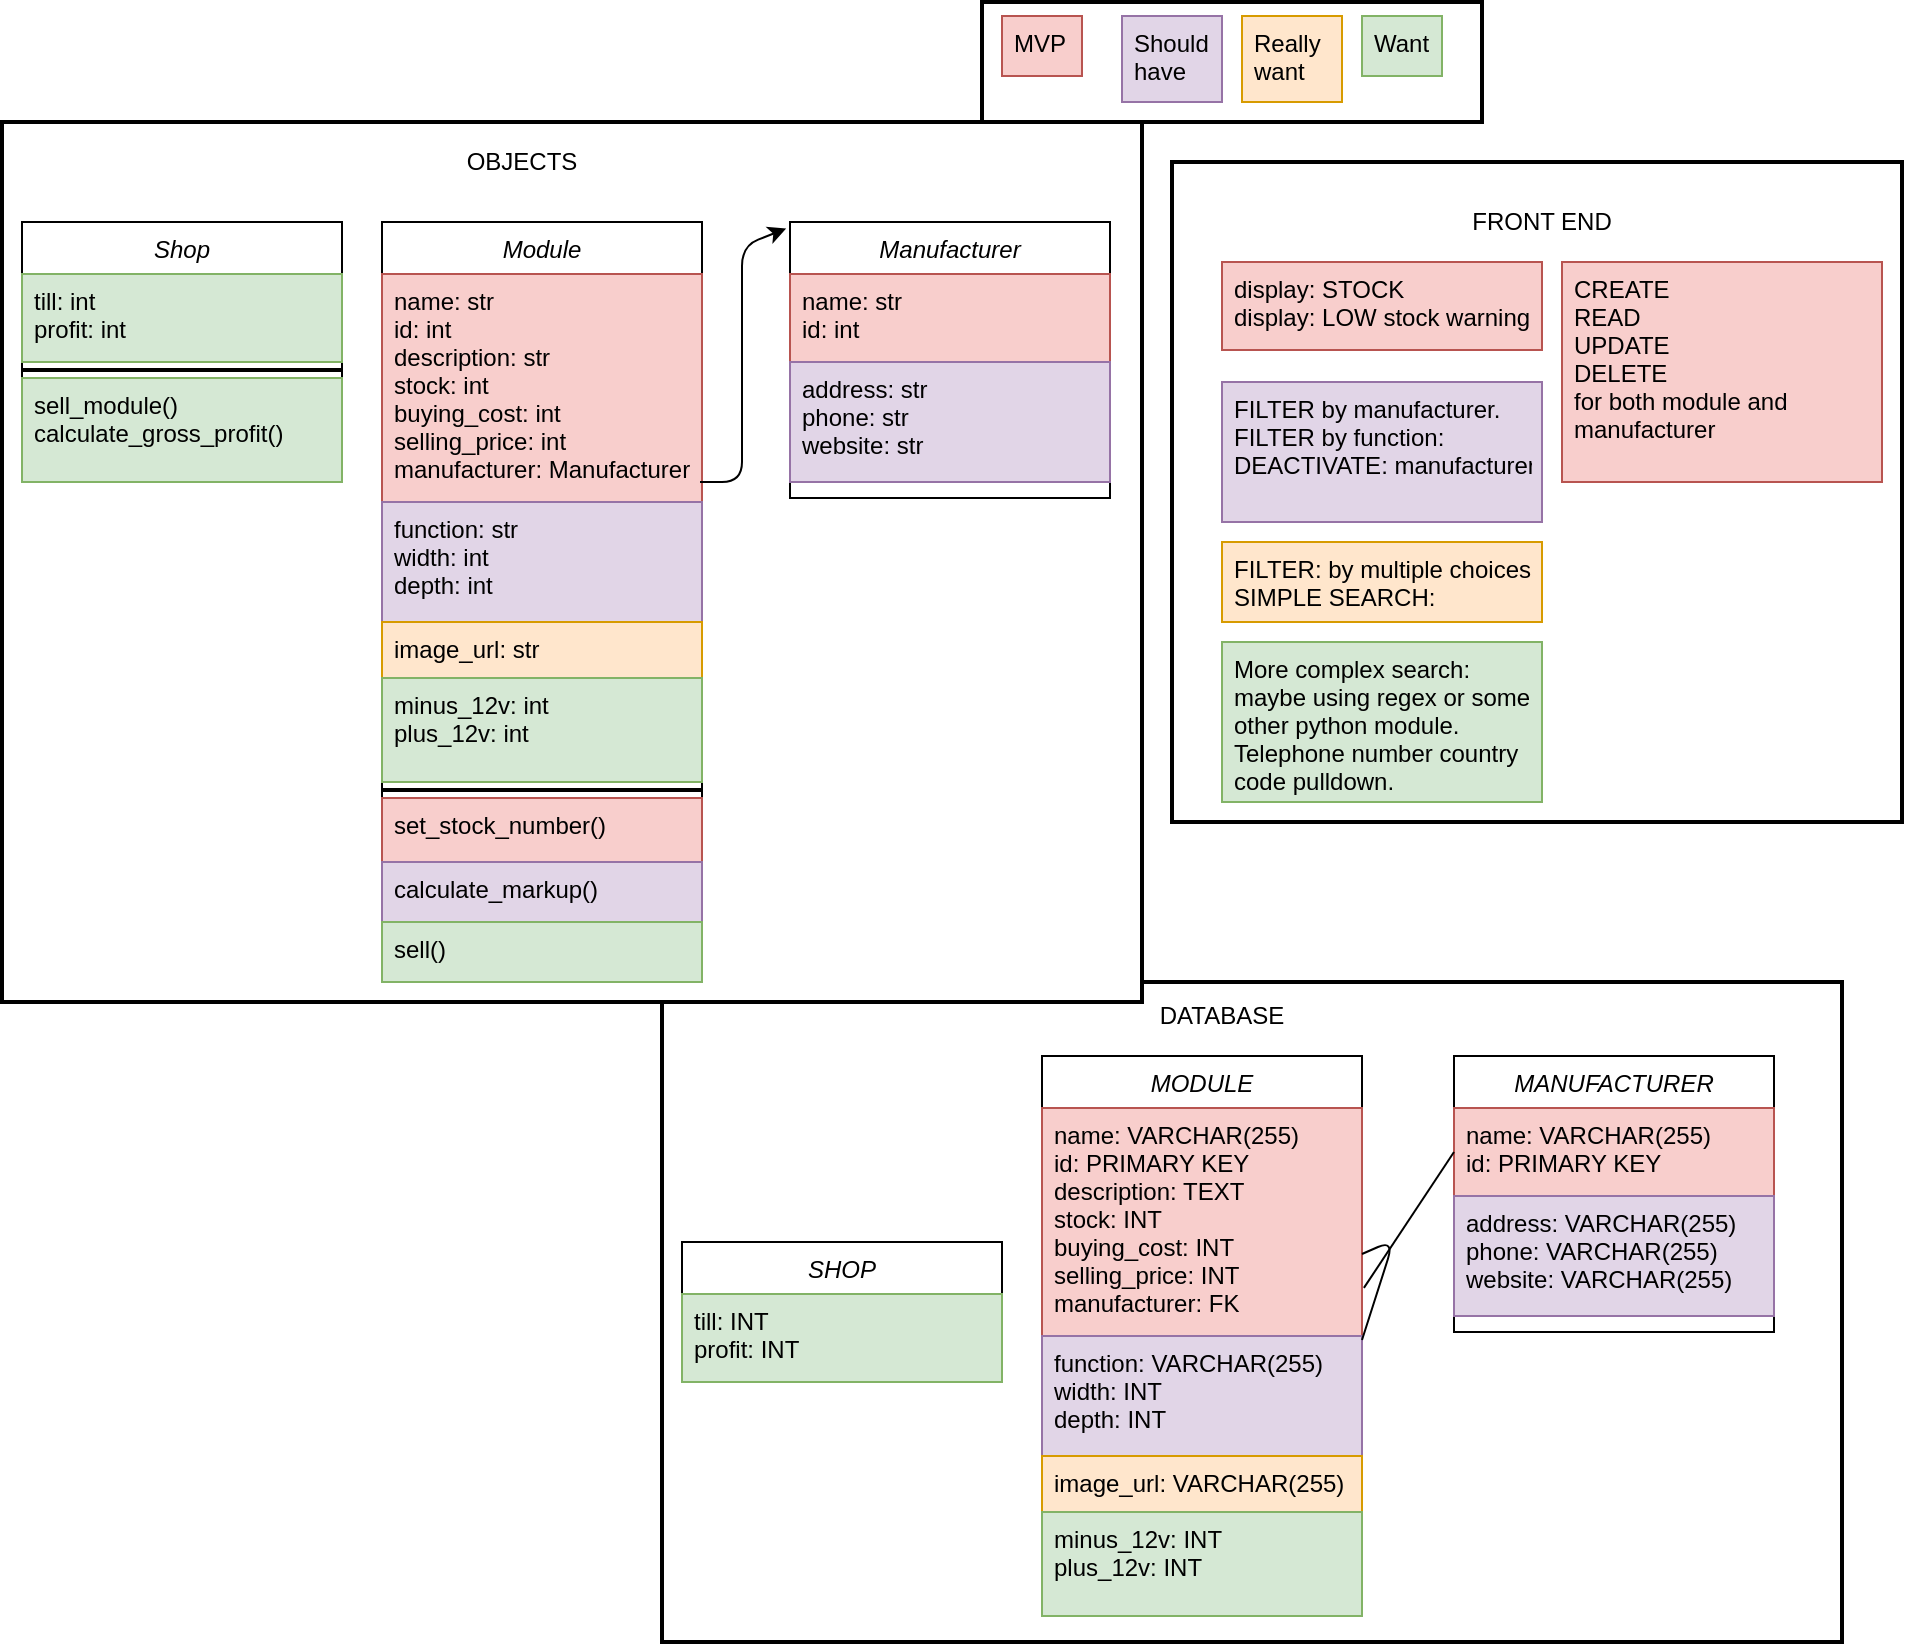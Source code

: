 <mxfile version="14.6.6" type="device"><diagram id="C5RBs43oDa-KdzZeNtuy" name="Page-1"><mxGraphModel dx="3047" dy="807" grid="1" gridSize="10" guides="1" tooltips="1" connect="1" arrows="1" fold="1" page="1" pageScale="1" pageWidth="1169" pageHeight="827" math="0" shadow="0"><root><mxCell id="WIyWlLk6GJQsqaUBKTNV-0"/><mxCell id="WIyWlLk6GJQsqaUBKTNV-1" parent="WIyWlLk6GJQsqaUBKTNV-0"/><mxCell id="s-iBKV7Yws1ZZV8ymns1-72" value="" style="rounded=0;whiteSpace=wrap;html=1;strokeWidth=2;" parent="WIyWlLk6GJQsqaUBKTNV-1" vertex="1"><mxGeometry x="330" y="510" width="590" height="330" as="geometry"/></mxCell><mxCell id="s-iBKV7Yws1ZZV8ymns1-69" value="" style="rounded=0;whiteSpace=wrap;html=1;strokeWidth=2;" parent="WIyWlLk6GJQsqaUBKTNV-1" vertex="1"><mxGeometry y="80" width="570" height="440" as="geometry"/></mxCell><mxCell id="s-iBKV7Yws1ZZV8ymns1-67" value="" style="rounded=0;whiteSpace=wrap;html=1;strokeWidth=2;" parent="WIyWlLk6GJQsqaUBKTNV-1" vertex="1"><mxGeometry x="490" y="20" width="250" height="60" as="geometry"/></mxCell><mxCell id="s-iBKV7Yws1ZZV8ymns1-66" value="" style="rounded=0;whiteSpace=wrap;html=1;strokeWidth=2;" parent="WIyWlLk6GJQsqaUBKTNV-1" vertex="1"><mxGeometry x="585" y="100" width="365" height="330" as="geometry"/></mxCell><mxCell id="s-iBKV7Yws1ZZV8ymns1-41" value="" style="group" parent="WIyWlLk6GJQsqaUBKTNV-1" vertex="1" connectable="0"><mxGeometry x="190" y="90" width="360" height="410" as="geometry"/></mxCell><mxCell id="zkfFHV4jXpPFQw0GAbJ--0" value="Module" style="swimlane;fontStyle=2;align=center;verticalAlign=top;childLayout=stackLayout;horizontal=1;startSize=26;horizontalStack=0;resizeParent=1;resizeLast=0;collapsible=1;marginBottom=0;rounded=0;shadow=0;strokeWidth=1;" parent="s-iBKV7Yws1ZZV8ymns1-41" vertex="1"><mxGeometry y="40" width="160" height="380" as="geometry"><mxRectangle x="220" y="120" width="160" height="26" as="alternateBounds"/></mxGeometry></mxCell><mxCell id="zkfFHV4jXpPFQw0GAbJ--1" value="name: str&#10;id: int&#10;description: str&#10;stock: int&#10;buying_cost: int&#10;selling_price: int&#10;manufacturer: Manufacturer&#10;" style="text;align=left;verticalAlign=top;spacingLeft=4;spacingRight=4;overflow=hidden;rotatable=0;points=[[0,0.5],[1,0.5]];portConstraint=eastwest;fillColor=#f8cecc;strokeColor=#b85450;" parent="zkfFHV4jXpPFQw0GAbJ--0" vertex="1"><mxGeometry y="26" width="160" height="114" as="geometry"/></mxCell><mxCell id="s-iBKV7Yws1ZZV8ymns1-4" value="function: str&#10;width: int&#10;depth: int&#10;" style="text;align=left;verticalAlign=top;spacingLeft=4;spacingRight=4;overflow=hidden;rotatable=0;points=[[0,0.5],[1,0.5]];portConstraint=eastwest;rounded=0;shadow=0;html=0;fillColor=#e1d5e7;strokeColor=#9673a6;" parent="zkfFHV4jXpPFQw0GAbJ--0" vertex="1"><mxGeometry y="140" width="160" height="60" as="geometry"/></mxCell><mxCell id="zkfFHV4jXpPFQw0GAbJ--3" value="image_url: str" style="text;align=left;verticalAlign=top;spacingLeft=4;spacingRight=4;overflow=hidden;rotatable=0;points=[[0,0.5],[1,0.5]];portConstraint=eastwest;rounded=0;shadow=0;html=0;fillColor=#ffe6cc;strokeColor=#d79b00;" parent="zkfFHV4jXpPFQw0GAbJ--0" vertex="1"><mxGeometry y="200" width="160" height="28" as="geometry"/></mxCell><mxCell id="s-iBKV7Yws1ZZV8ymns1-6" value="minus_12v: int&#10;plus_12v: int&#10;" style="text;align=left;verticalAlign=top;spacingLeft=4;spacingRight=4;overflow=hidden;rotatable=0;points=[[0,0.5],[1,0.5]];portConstraint=eastwest;rounded=0;shadow=0;html=0;fillColor=#d5e8d4;strokeColor=#82b366;" parent="zkfFHV4jXpPFQw0GAbJ--0" vertex="1"><mxGeometry y="228" width="160" height="52" as="geometry"/></mxCell><mxCell id="zkfFHV4jXpPFQw0GAbJ--4" value="" style="line;html=1;strokeWidth=2;align=left;verticalAlign=middle;spacingTop=-1;spacingLeft=3;spacingRight=3;rotatable=0;labelPosition=right;points=[];portConstraint=eastwest;" parent="zkfFHV4jXpPFQw0GAbJ--0" vertex="1"><mxGeometry y="280" width="160" height="8" as="geometry"/></mxCell><mxCell id="zkfFHV4jXpPFQw0GAbJ--5" value="set_stock_number()" style="text;align=left;verticalAlign=top;spacingLeft=4;spacingRight=4;overflow=hidden;rotatable=0;points=[[0,0.5],[1,0.5]];portConstraint=eastwest;fillColor=#f8cecc;strokeColor=#b85450;" parent="zkfFHV4jXpPFQw0GAbJ--0" vertex="1"><mxGeometry y="288" width="160" height="32" as="geometry"/></mxCell><mxCell id="s-iBKV7Yws1ZZV8ymns1-15" value="calculate_markup()" style="text;align=left;verticalAlign=top;spacingLeft=4;spacingRight=4;overflow=hidden;rotatable=0;points=[[0,0.5],[1,0.5]];portConstraint=eastwest;fillColor=#e1d5e7;strokeColor=#9673a6;" parent="zkfFHV4jXpPFQw0GAbJ--0" vertex="1"><mxGeometry y="320" width="160" height="30" as="geometry"/></mxCell><mxCell id="s-iBKV7Yws1ZZV8ymns1-51" value="sell()" style="text;align=left;verticalAlign=top;spacingLeft=4;spacingRight=4;overflow=hidden;rotatable=0;points=[[0,0.5],[1,0.5]];portConstraint=eastwest;fillColor=#d5e8d4;strokeColor=#82b366;" parent="zkfFHV4jXpPFQw0GAbJ--0" vertex="1"><mxGeometry y="350" width="160" height="30" as="geometry"/></mxCell><mxCell id="s-iBKV7Yws1ZZV8ymns1-7" value="Manufacturer" style="swimlane;fontStyle=2;align=center;verticalAlign=top;childLayout=stackLayout;horizontal=1;startSize=26;horizontalStack=0;resizeParent=1;resizeLast=0;collapsible=1;marginBottom=0;rounded=0;shadow=0;strokeWidth=1;" parent="s-iBKV7Yws1ZZV8ymns1-41" vertex="1"><mxGeometry x="204" y="40" width="160" height="138" as="geometry"><mxRectangle x="220" y="120" width="160" height="26" as="alternateBounds"/></mxGeometry></mxCell><mxCell id="s-iBKV7Yws1ZZV8ymns1-8" value="name: str&#10;id: int&#10;" style="text;align=left;verticalAlign=top;spacingLeft=4;spacingRight=4;overflow=hidden;rotatable=0;points=[[0,0.5],[1,0.5]];portConstraint=eastwest;fillColor=#f8cecc;strokeColor=#b85450;" parent="s-iBKV7Yws1ZZV8ymns1-7" vertex="1"><mxGeometry y="26" width="160" height="44" as="geometry"/></mxCell><mxCell id="s-iBKV7Yws1ZZV8ymns1-9" value="address: str&#10;phone: str&#10;website: str" style="text;align=left;verticalAlign=top;spacingLeft=4;spacingRight=4;overflow=hidden;rotatable=0;points=[[0,0.5],[1,0.5]];portConstraint=eastwest;rounded=0;shadow=0;html=0;fillColor=#e1d5e7;strokeColor=#9673a6;" parent="s-iBKV7Yws1ZZV8ymns1-7" vertex="1"><mxGeometry y="70" width="160" height="60" as="geometry"/></mxCell><mxCell id="s-iBKV7Yws1ZZV8ymns1-14" value="" style="endArrow=classic;html=1;entryX=-0.012;entryY=0.024;entryDx=0;entryDy=0;entryPerimeter=0;" parent="s-iBKV7Yws1ZZV8ymns1-41" target="s-iBKV7Yws1ZZV8ymns1-7" edge="1"><mxGeometry width="50" height="50" relative="1" as="geometry"><mxPoint x="159" y="170" as="sourcePoint"/><mxPoint x="310" y="260" as="targetPoint"/><Array as="points"><mxPoint x="180" y="170"/><mxPoint x="180" y="52"/></Array></mxGeometry></mxCell><mxCell id="s-iBKV7Yws1ZZV8ymns1-16" value="OBJECTS" style="text;html=1;strokeColor=none;fillColor=none;align=center;verticalAlign=middle;whiteSpace=wrap;rounded=0;" parent="s-iBKV7Yws1ZZV8ymns1-41" vertex="1"><mxGeometry x="50" width="40" height="20" as="geometry"/></mxCell><mxCell id="s-iBKV7Yws1ZZV8ymns1-44" value="" style="group" parent="WIyWlLk6GJQsqaUBKTNV-1" vertex="1" connectable="0"><mxGeometry x="610" y="120" width="160" height="300" as="geometry"/></mxCell><mxCell id="s-iBKV7Yws1ZZV8ymns1-19" value="display: STOCK&#10;display: LOW stock warning" style="text;align=left;verticalAlign=top;spacingLeft=4;spacingRight=4;overflow=hidden;rotatable=0;points=[[0,0.5],[1,0.5]];portConstraint=eastwest;fillColor=#f8cecc;strokeColor=#b85450;" parent="s-iBKV7Yws1ZZV8ymns1-44" vertex="1"><mxGeometry y="30" width="160" height="44" as="geometry"/></mxCell><mxCell id="s-iBKV7Yws1ZZV8ymns1-20" value="FILTER by manufacturer.&#10;FILTER by function:&#10;DEACTIVATE: manufacturer" style="text;align=left;verticalAlign=top;spacingLeft=4;spacingRight=4;overflow=hidden;rotatable=0;points=[[0,0.5],[1,0.5]];portConstraint=eastwest;fillColor=#e1d5e7;strokeColor=#9673a6;" parent="s-iBKV7Yws1ZZV8ymns1-44" vertex="1"><mxGeometry y="90" width="160" height="70" as="geometry"/></mxCell><mxCell id="s-iBKV7Yws1ZZV8ymns1-21" value="FILTER: by multiple choices&#10;SIMPLE SEARCH:" style="text;align=left;verticalAlign=top;spacingLeft=4;spacingRight=4;overflow=hidden;rotatable=0;points=[[0,0.5],[1,0.5]];portConstraint=eastwest;fillColor=#ffe6cc;strokeColor=#d79b00;" parent="s-iBKV7Yws1ZZV8ymns1-44" vertex="1"><mxGeometry y="170" width="160" height="40" as="geometry"/></mxCell><mxCell id="s-iBKV7Yws1ZZV8ymns1-22" value="More complex search:&#10;maybe using regex or some&#10;other python module.&#10;Telephone number country&#10;code pulldown." style="text;align=left;verticalAlign=top;spacingLeft=4;spacingRight=4;overflow=hidden;rotatable=0;points=[[0,0.5],[1,0.5]];portConstraint=eastwest;fillColor=#d5e8d4;strokeColor=#82b366;" parent="s-iBKV7Yws1ZZV8ymns1-44" vertex="1"><mxGeometry y="220" width="160" height="80" as="geometry"/></mxCell><mxCell id="s-iBKV7Yws1ZZV8ymns1-46" value="" style="group" parent="WIyWlLk6GJQsqaUBKTNV-1" vertex="1" connectable="0"><mxGeometry x="500" y="27" width="220" height="43" as="geometry"/></mxCell><mxCell id="s-iBKV7Yws1ZZV8ymns1-1" value="Really &#10;want" style="text;align=left;verticalAlign=top;spacingLeft=4;spacingRight=4;overflow=hidden;rotatable=0;points=[[0,0.5],[1,0.5]];portConstraint=eastwest;rounded=0;shadow=0;html=0;fillColor=#ffe6cc;strokeColor=#d79b00;" parent="s-iBKV7Yws1ZZV8ymns1-46" vertex="1"><mxGeometry x="120" width="50" height="43" as="geometry"/></mxCell><mxCell id="s-iBKV7Yws1ZZV8ymns1-3" value="Should&#10;have" style="text;align=left;verticalAlign=top;spacingLeft=4;spacingRight=4;overflow=hidden;rotatable=0;points=[[0,0.5],[1,0.5]];portConstraint=eastwest;rounded=0;shadow=0;html=0;fillColor=#e1d5e7;strokeColor=#9673a6;" parent="s-iBKV7Yws1ZZV8ymns1-46" vertex="1"><mxGeometry x="60" width="50" height="43" as="geometry"/></mxCell><mxCell id="s-iBKV7Yws1ZZV8ymns1-45" value="" style="group" parent="s-iBKV7Yws1ZZV8ymns1-46" vertex="1" connectable="0"><mxGeometry width="220" height="30" as="geometry"/></mxCell><mxCell id="s-iBKV7Yws1ZZV8ymns1-0" value="MVP" style="text;align=left;verticalAlign=top;spacingLeft=4;spacingRight=4;overflow=hidden;rotatable=0;points=[[0,0.5],[1,0.5]];portConstraint=eastwest;rounded=0;shadow=0;html=0;fillColor=#f8cecc;strokeColor=#b85450;" parent="s-iBKV7Yws1ZZV8ymns1-45" vertex="1"><mxGeometry width="40" height="30" as="geometry"/></mxCell><mxCell id="s-iBKV7Yws1ZZV8ymns1-2" value="Want" style="text;align=left;verticalAlign=top;spacingLeft=4;spacingRight=4;overflow=hidden;rotatable=0;points=[[0,0.5],[1,0.5]];portConstraint=eastwest;rounded=0;shadow=0;html=0;fillColor=#d5e8d4;strokeColor=#82b366;" parent="s-iBKV7Yws1ZZV8ymns1-45" vertex="1"><mxGeometry x="180" width="40" height="30" as="geometry"/></mxCell><mxCell id="s-iBKV7Yws1ZZV8ymns1-48" value="Shop" style="swimlane;fontStyle=2;align=center;verticalAlign=top;childLayout=stackLayout;horizontal=1;startSize=26;horizontalStack=0;resizeParent=1;resizeLast=0;collapsible=1;marginBottom=0;rounded=0;shadow=0;strokeWidth=1;" parent="WIyWlLk6GJQsqaUBKTNV-1" vertex="1"><mxGeometry x="10" y="130" width="160" height="130" as="geometry"><mxRectangle x="220" y="120" width="160" height="26" as="alternateBounds"/></mxGeometry></mxCell><mxCell id="s-iBKV7Yws1ZZV8ymns1-49" value="till: int&#10;profit: int" style="text;align=left;verticalAlign=top;spacingLeft=4;spacingRight=4;overflow=hidden;rotatable=0;points=[[0,0.5],[1,0.5]];portConstraint=eastwest;fillColor=#d5e8d4;strokeColor=#82b366;" parent="s-iBKV7Yws1ZZV8ymns1-48" vertex="1"><mxGeometry y="26" width="160" height="44" as="geometry"/></mxCell><mxCell id="s-iBKV7Yws1ZZV8ymns1-52" value="" style="line;html=1;strokeWidth=2;align=left;verticalAlign=middle;spacingTop=-1;spacingLeft=3;spacingRight=3;rotatable=0;labelPosition=right;points=[];portConstraint=eastwest;" parent="s-iBKV7Yws1ZZV8ymns1-48" vertex="1"><mxGeometry y="70" width="160" height="8" as="geometry"/></mxCell><mxCell id="s-iBKV7Yws1ZZV8ymns1-53" value="sell_module()&#10;calculate_gross_profit()" style="text;align=left;verticalAlign=top;spacingLeft=4;spacingRight=4;overflow=hidden;rotatable=0;points=[[0,0.5],[1,0.5]];portConstraint=eastwest;fillColor=#d5e8d4;strokeColor=#82b366;" parent="s-iBKV7Yws1ZZV8ymns1-48" vertex="1"><mxGeometry y="78" width="160" height="52" as="geometry"/></mxCell><mxCell id="s-iBKV7Yws1ZZV8ymns1-60" value="" style="group" parent="WIyWlLk6GJQsqaUBKTNV-1" vertex="1" connectable="0"><mxGeometry x="780" y="120" width="160" height="300" as="geometry"/></mxCell><mxCell id="s-iBKV7Yws1ZZV8ymns1-62" value="CREATE&#10;READ&#10;UPDATE&#10;DELETE&#10;for both module and &#10;manufacturer" style="text;align=left;verticalAlign=top;spacingLeft=4;spacingRight=4;overflow=hidden;rotatable=0;points=[[0,0.5],[1,0.5]];portConstraint=eastwest;fillColor=#f8cecc;strokeColor=#b85450;" parent="s-iBKV7Yws1ZZV8ymns1-60" vertex="1"><mxGeometry y="30" width="160" height="110" as="geometry"/></mxCell><mxCell id="s-iBKV7Yws1ZZV8ymns1-18" value="FRONT END" style="text;html=1;strokeColor=none;fillColor=none;align=center;verticalAlign=middle;whiteSpace=wrap;rounded=0;" parent="s-iBKV7Yws1ZZV8ymns1-60" vertex="1"><mxGeometry x="-50" width="80" height="20" as="geometry"/></mxCell><mxCell id="s-iBKV7Yws1ZZV8ymns1-70" value="" style="group" parent="WIyWlLk6GJQsqaUBKTNV-1" vertex="1" connectable="0"><mxGeometry x="340" y="517" width="546" height="310" as="geometry"/></mxCell><mxCell id="s-iBKV7Yws1ZZV8ymns1-42" value="" style="group" parent="s-iBKV7Yws1ZZV8ymns1-70" vertex="1" connectable="0"><mxGeometry x="180" width="366" height="310" as="geometry"/></mxCell><mxCell id="s-iBKV7Yws1ZZV8ymns1-24" value="MODULE" style="swimlane;fontStyle=2;align=center;verticalAlign=top;childLayout=stackLayout;horizontal=1;startSize=26;horizontalStack=0;resizeParent=1;resizeLast=0;collapsible=1;marginBottom=0;rounded=0;shadow=0;strokeWidth=1;" parent="s-iBKV7Yws1ZZV8ymns1-42" vertex="1"><mxGeometry y="30" width="160" height="280" as="geometry"><mxRectangle x="220" y="120" width="160" height="26" as="alternateBounds"/></mxGeometry></mxCell><mxCell id="s-iBKV7Yws1ZZV8ymns1-25" value="name: VARCHAR(255)&#10;id: PRIMARY KEY&#10;description: TEXT&#10;stock: INT&#10;buying_cost: INT&#10;selling_price: INT&#10;manufacturer: FK" style="text;align=left;verticalAlign=top;spacingLeft=4;spacingRight=4;overflow=hidden;rotatable=0;points=[[0,0.5],[1,0.5]];portConstraint=eastwest;fillColor=#f8cecc;strokeColor=#b85450;" parent="s-iBKV7Yws1ZZV8ymns1-24" vertex="1"><mxGeometry y="26" width="160" height="114" as="geometry"/></mxCell><mxCell id="s-iBKV7Yws1ZZV8ymns1-26" value="function: VARCHAR(255)&#10;width: INT&#10;depth: INT&#10;" style="text;align=left;verticalAlign=top;spacingLeft=4;spacingRight=4;overflow=hidden;rotatable=0;points=[[0,0.5],[1,0.5]];portConstraint=eastwest;rounded=0;shadow=0;html=0;fillColor=#e1d5e7;strokeColor=#9673a6;" parent="s-iBKV7Yws1ZZV8ymns1-24" vertex="1"><mxGeometry y="140" width="160" height="60" as="geometry"/></mxCell><mxCell id="s-iBKV7Yws1ZZV8ymns1-27" value="image_url: VARCHAR(255)" style="text;align=left;verticalAlign=top;spacingLeft=4;spacingRight=4;overflow=hidden;rotatable=0;points=[[0,0.5],[1,0.5]];portConstraint=eastwest;rounded=0;shadow=0;html=0;fillColor=#ffe6cc;strokeColor=#d79b00;" parent="s-iBKV7Yws1ZZV8ymns1-24" vertex="1"><mxGeometry y="200" width="160" height="28" as="geometry"/></mxCell><mxCell id="s-iBKV7Yws1ZZV8ymns1-28" value="minus_12v: INT&#10;plus_12v: INT" style="text;align=left;verticalAlign=top;spacingLeft=4;spacingRight=4;overflow=hidden;rotatable=0;points=[[0,0.5],[1,0.5]];portConstraint=eastwest;rounded=0;shadow=0;html=0;fillColor=#d5e8d4;strokeColor=#82b366;" parent="s-iBKV7Yws1ZZV8ymns1-24" vertex="1"><mxGeometry y="228" width="160" height="52" as="geometry"/></mxCell><mxCell id="s-iBKV7Yws1ZZV8ymns1-39" value="" style="endArrow=none;html=1;entryX=1;entryY=0.623;entryDx=0;entryDy=0;entryPerimeter=0;exitX=1;exitY=0.5;exitDx=0;exitDy=0;" parent="s-iBKV7Yws1ZZV8ymns1-24" edge="1"><mxGeometry width="50" height="50" relative="1" as="geometry"><mxPoint x="160" y="142" as="sourcePoint"/><mxPoint x="160" y="99.022" as="targetPoint"/><Array as="points"><mxPoint x="176" y="92"/></Array></mxGeometry></mxCell><mxCell id="s-iBKV7Yws1ZZV8ymns1-32" value="DATABASE" style="text;html=1;strokeColor=none;fillColor=none;align=center;verticalAlign=middle;whiteSpace=wrap;rounded=0;" parent="s-iBKV7Yws1ZZV8ymns1-42" vertex="1"><mxGeometry x="70" width="40" height="20" as="geometry"/></mxCell><mxCell id="s-iBKV7Yws1ZZV8ymns1-33" value="MANUFACTURER" style="swimlane;fontStyle=2;align=center;verticalAlign=top;childLayout=stackLayout;horizontal=1;startSize=26;horizontalStack=0;resizeParent=1;resizeLast=0;collapsible=1;marginBottom=0;rounded=0;shadow=0;strokeWidth=1;" parent="s-iBKV7Yws1ZZV8ymns1-42" vertex="1"><mxGeometry x="206" y="30" width="160" height="138" as="geometry"><mxRectangle x="220" y="120" width="160" height="26" as="alternateBounds"/></mxGeometry></mxCell><mxCell id="s-iBKV7Yws1ZZV8ymns1-34" value="name: VARCHAR(255)&#10;id: PRIMARY KEY&#10;" style="text;align=left;verticalAlign=top;spacingLeft=4;spacingRight=4;overflow=hidden;rotatable=0;points=[[0,0.5],[1,0.5]];portConstraint=eastwest;fillColor=#f8cecc;strokeColor=#b85450;" parent="s-iBKV7Yws1ZZV8ymns1-33" vertex="1"><mxGeometry y="26" width="160" height="44" as="geometry"/></mxCell><mxCell id="s-iBKV7Yws1ZZV8ymns1-35" value="address: VARCHAR(255)&#10;phone: VARCHAR(255)&#10;website: VARCHAR(255)" style="text;align=left;verticalAlign=top;spacingLeft=4;spacingRight=4;overflow=hidden;rotatable=0;points=[[0,0.5],[1,0.5]];portConstraint=eastwest;rounded=0;shadow=0;html=0;fillColor=#e1d5e7;strokeColor=#9673a6;" parent="s-iBKV7Yws1ZZV8ymns1-33" vertex="1"><mxGeometry y="70" width="160" height="60" as="geometry"/></mxCell><mxCell id="s-iBKV7Yws1ZZV8ymns1-38" value="" style="endArrow=none;html=1;entryX=0;entryY=0.5;entryDx=0;entryDy=0;exitX=1.006;exitY=0.789;exitDx=0;exitDy=0;exitPerimeter=0;" parent="s-iBKV7Yws1ZZV8ymns1-42" source="s-iBKV7Yws1ZZV8ymns1-25" target="s-iBKV7Yws1ZZV8ymns1-34" edge="1"><mxGeometry width="50" height="50" relative="1" as="geometry"><mxPoint x="160" y="150" as="sourcePoint"/><mxPoint x="210" y="100" as="targetPoint"/></mxGeometry></mxCell><mxCell id="s-iBKV7Yws1ZZV8ymns1-55" value="SHOP" style="swimlane;fontStyle=2;align=center;verticalAlign=top;childLayout=stackLayout;horizontal=1;startSize=26;horizontalStack=0;resizeParent=1;resizeLast=0;collapsible=1;marginBottom=0;rounded=0;shadow=0;strokeWidth=1;" parent="s-iBKV7Yws1ZZV8ymns1-70" vertex="1"><mxGeometry y="123" width="160" height="70" as="geometry"><mxRectangle x="220" y="120" width="160" height="26" as="alternateBounds"/></mxGeometry></mxCell><mxCell id="s-iBKV7Yws1ZZV8ymns1-56" value="till: INT&#10;profit: INT" style="text;align=left;verticalAlign=top;spacingLeft=4;spacingRight=4;overflow=hidden;rotatable=0;points=[[0,0.5],[1,0.5]];portConstraint=eastwest;fillColor=#d5e8d4;strokeColor=#82b366;" parent="s-iBKV7Yws1ZZV8ymns1-55" vertex="1"><mxGeometry y="26" width="160" height="44" as="geometry"/></mxCell></root></mxGraphModel></diagram></mxfile>